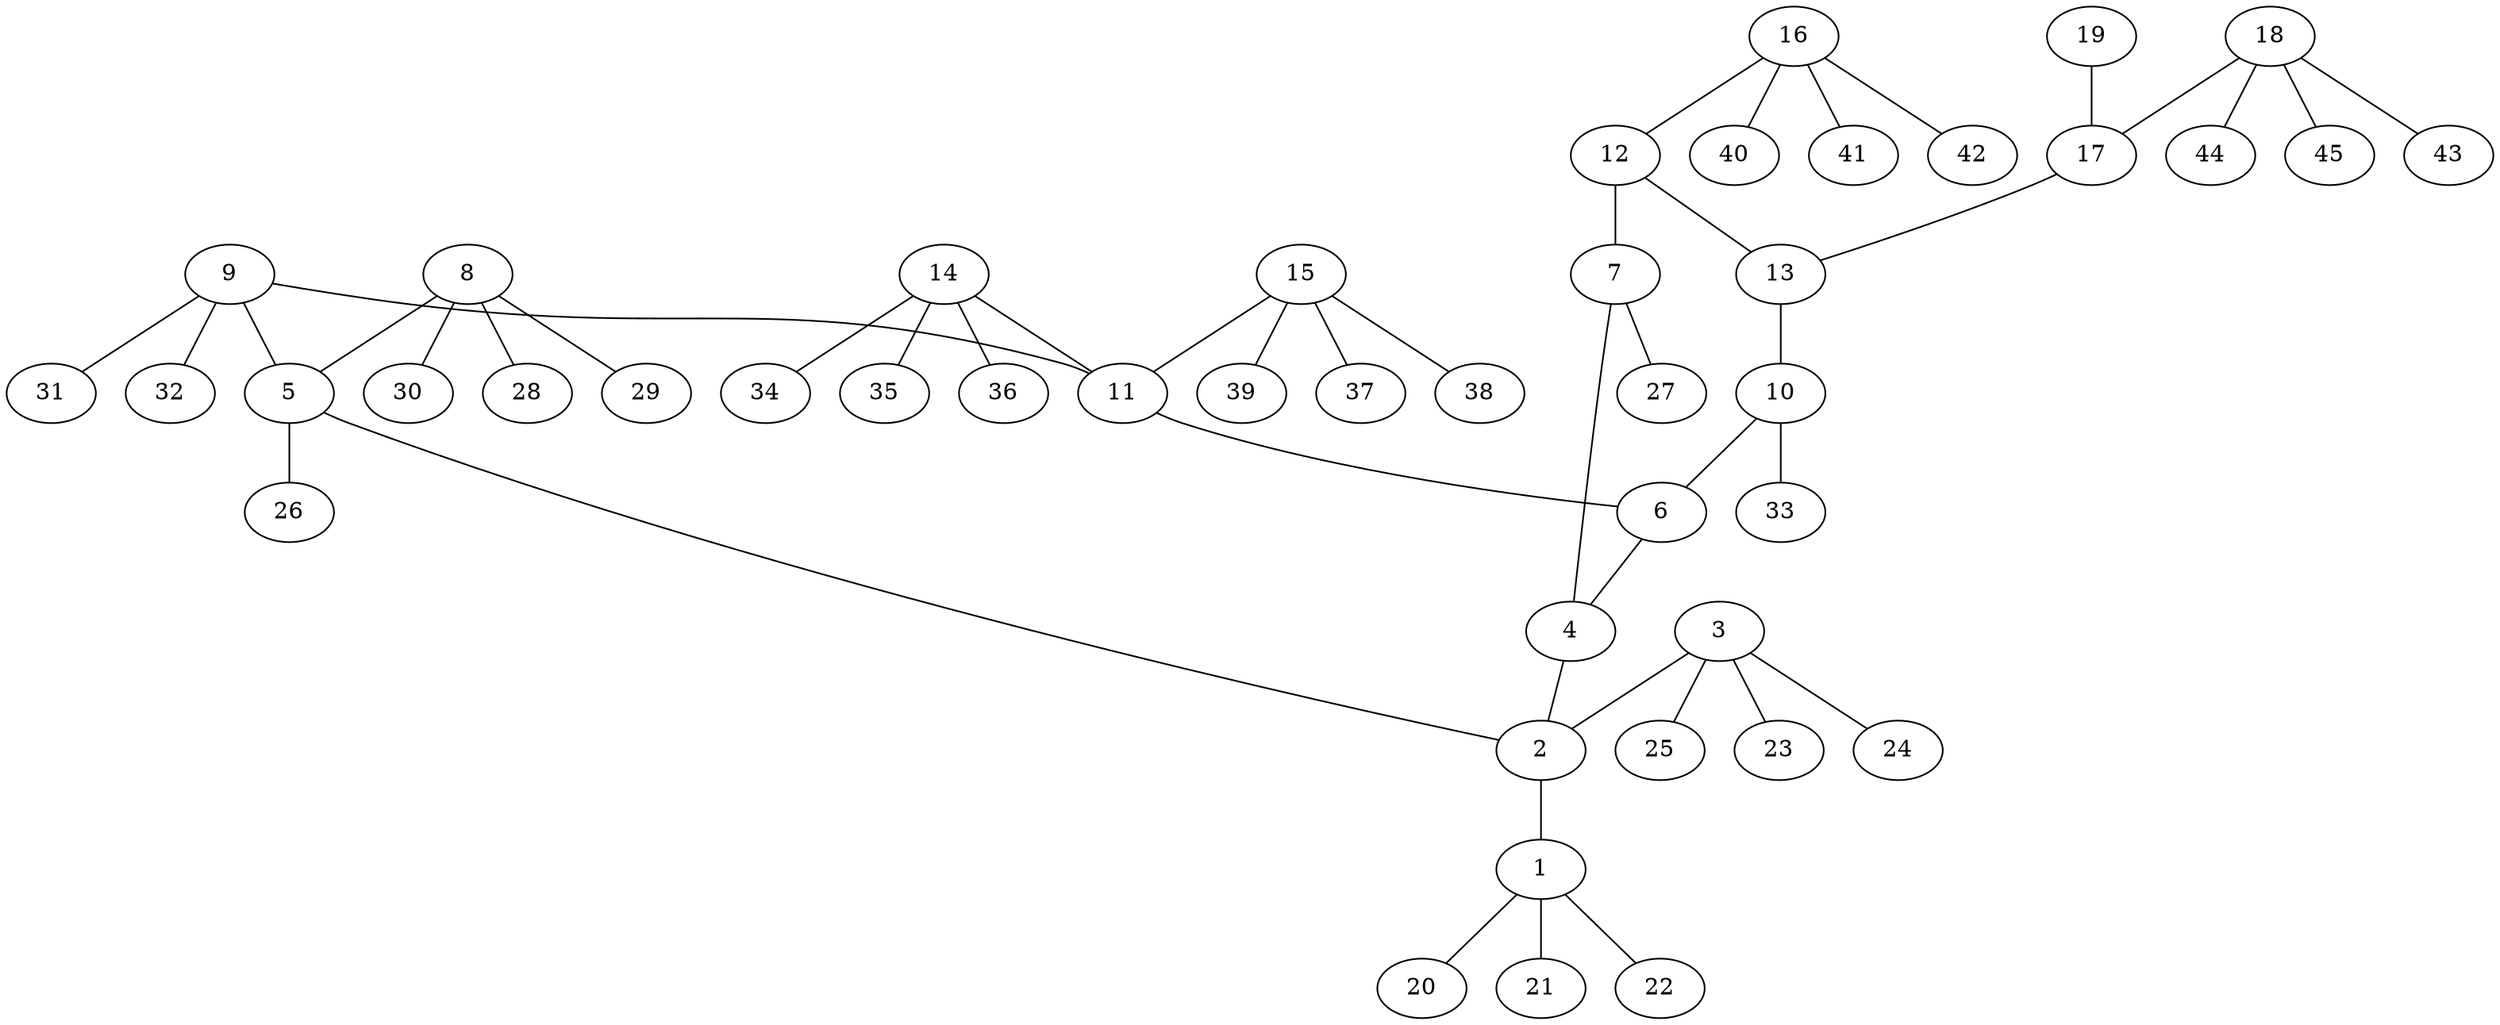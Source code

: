 graph molecule_1111 {
	1	 [chem=C];
	20	 [chem=H];
	1 -- 20	 [valence=1];
	21	 [chem=H];
	1 -- 21	 [valence=1];
	22	 [chem=H];
	1 -- 22	 [valence=1];
	2	 [chem=C];
	2 -- 1	 [valence=1];
	3	 [chem=C];
	3 -- 2	 [valence=1];
	23	 [chem=H];
	3 -- 23	 [valence=1];
	24	 [chem=H];
	3 -- 24	 [valence=1];
	25	 [chem=H];
	3 -- 25	 [valence=1];
	4	 [chem=C];
	4 -- 2	 [valence=1];
	5	 [chem=C];
	5 -- 2	 [valence=1];
	26	 [chem=H];
	5 -- 26	 [valence=1];
	6	 [chem=C];
	6 -- 4	 [valence=2];
	7	 [chem=C];
	7 -- 4	 [valence=1];
	27	 [chem=H];
	7 -- 27	 [valence=1];
	8	 [chem=C];
	8 -- 5	 [valence=1];
	28	 [chem=H];
	8 -- 28	 [valence=1];
	29	 [chem=H];
	8 -- 29	 [valence=1];
	30	 [chem=H];
	8 -- 30	 [valence=1];
	9	 [chem=C];
	9 -- 5	 [valence=1];
	11	 [chem=C];
	9 -- 11	 [valence=1];
	31	 [chem=H];
	9 -- 31	 [valence=1];
	32	 [chem=H];
	9 -- 32	 [valence=1];
	10	 [chem=C];
	10 -- 6	 [valence=1];
	33	 [chem=H];
	10 -- 33	 [valence=1];
	11 -- 6	 [valence=1];
	12	 [chem=C];
	12 -- 7	 [valence=2];
	13	 [chem=C];
	12 -- 13	 [valence=1];
	13 -- 10	 [valence=2];
	14	 [chem=C];
	14 -- 11	 [valence=1];
	34	 [chem=H];
	14 -- 34	 [valence=1];
	35	 [chem=H];
	14 -- 35	 [valence=1];
	36	 [chem=H];
	14 -- 36	 [valence=1];
	15	 [chem=C];
	15 -- 11	 [valence=1];
	37	 [chem=H];
	15 -- 37	 [valence=1];
	38	 [chem=H];
	15 -- 38	 [valence=1];
	39	 [chem=H];
	15 -- 39	 [valence=1];
	16	 [chem=C];
	16 -- 12	 [valence=1];
	40	 [chem=H];
	16 -- 40	 [valence=1];
	41	 [chem=H];
	16 -- 41	 [valence=1];
	42	 [chem=H];
	16 -- 42	 [valence=1];
	17	 [chem=C];
	17 -- 13	 [valence=1];
	18	 [chem=C];
	18 -- 17	 [valence=1];
	43	 [chem=H];
	18 -- 43	 [valence=1];
	44	 [chem=H];
	18 -- 44	 [valence=1];
	45	 [chem=H];
	18 -- 45	 [valence=1];
	19	 [chem=O];
	19 -- 17	 [valence=2];
}
